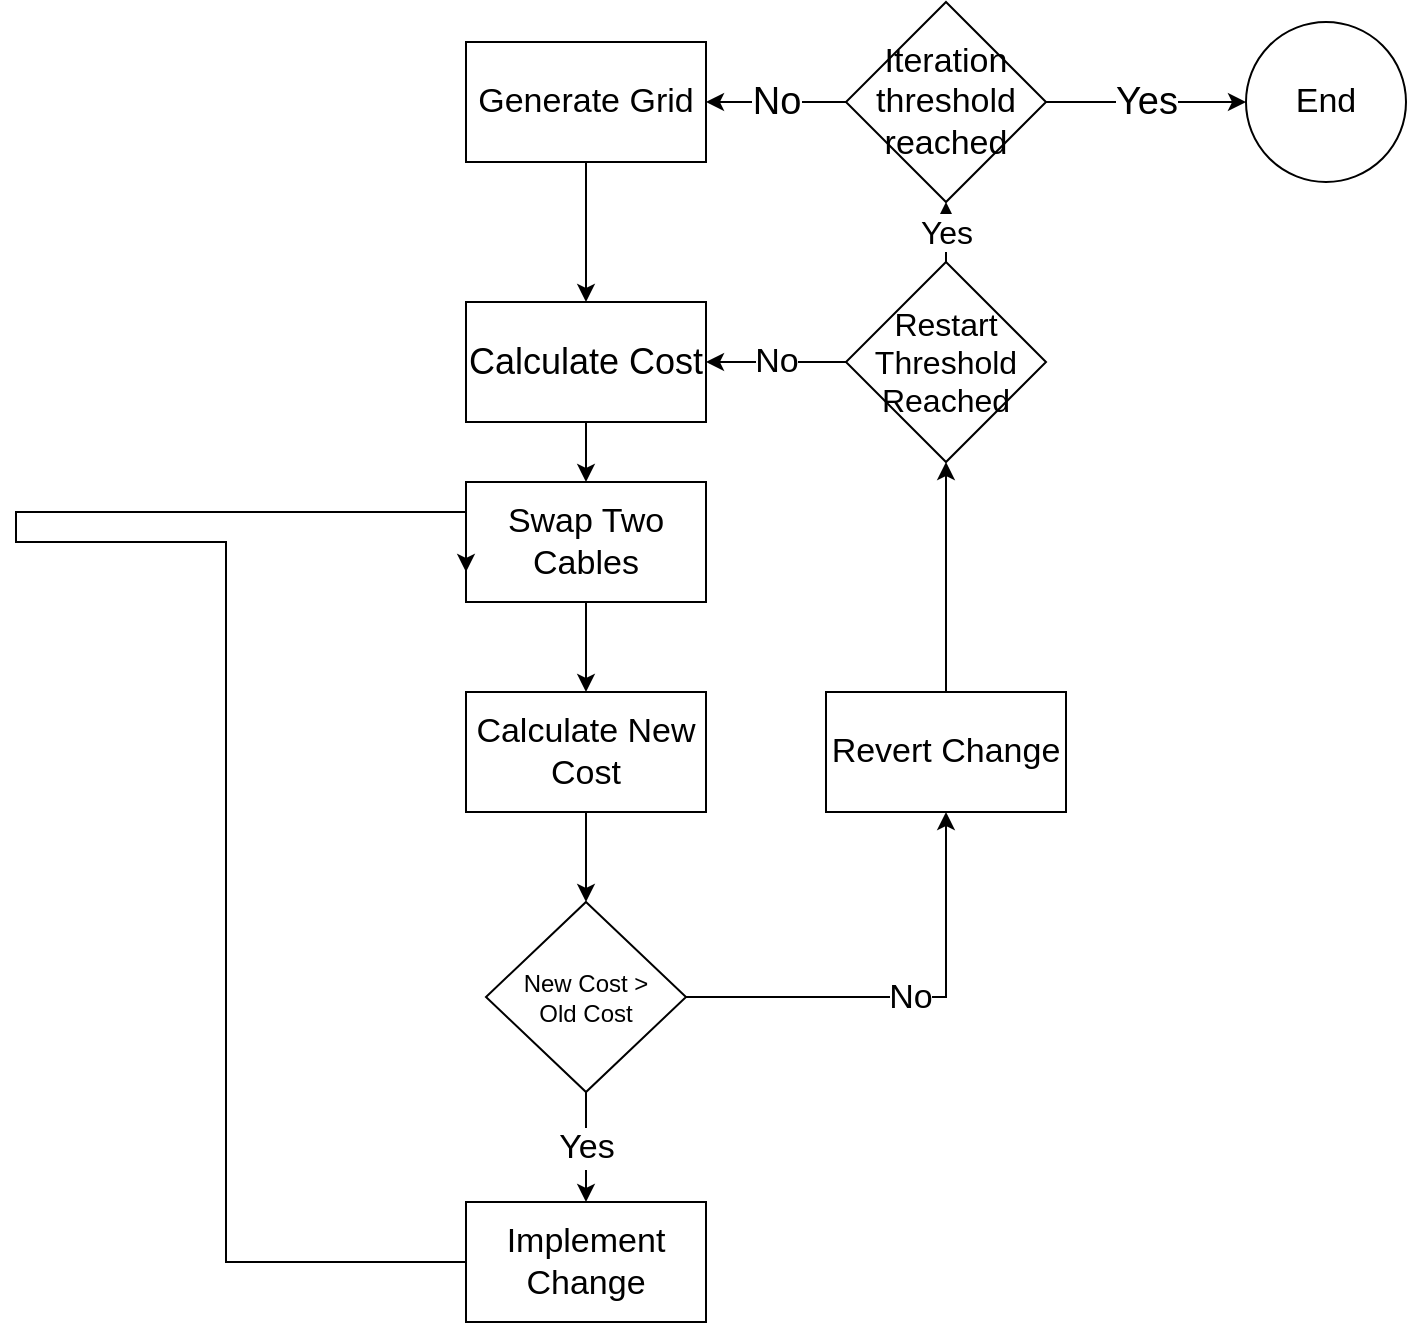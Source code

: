 <mxfile>
    <diagram id="DKoPLOpeEgo6w3Oq9PIt" name="Page-1">
        <mxGraphModel dx="460" dy="571" grid="1" gridSize="15" guides="1" tooltips="1" connect="1" arrows="1" fold="1" page="1" pageScale="1" pageWidth="2000" pageHeight="2000" math="0" shadow="0">
            <root>
                <mxCell id="0"/>
                <mxCell id="1" parent="0"/>
                <mxCell id="qQkbFg-xFr4PaiN7kckC-26" style="edgeStyle=orthogonalEdgeStyle;rounded=0;orthogonalLoop=1;jettySize=auto;html=1;fontSize=16;" parent="1" source="qQkbFg-xFr4PaiN7kckC-1" target="qQkbFg-xFr4PaiN7kckC-4" edge="1">
                    <mxGeometry relative="1" as="geometry"/>
                </mxCell>
                <mxCell id="qQkbFg-xFr4PaiN7kckC-1" value="&lt;font style=&quot;font-size: 17px;&quot;&gt;Generate Grid&lt;/font&gt;" style="rounded=0;whiteSpace=wrap;html=1;" parent="1" vertex="1">
                    <mxGeometry x="570" y="260" width="120" height="60" as="geometry"/>
                </mxCell>
                <mxCell id="qQkbFg-xFr4PaiN7kckC-33" style="edgeStyle=orthogonalEdgeStyle;rounded=0;orthogonalLoop=1;jettySize=auto;html=1;fontSize=13;" parent="1" source="qQkbFg-xFr4PaiN7kckC-2" target="qQkbFg-xFr4PaiN7kckC-5" edge="1">
                    <mxGeometry relative="1" as="geometry"/>
                </mxCell>
                <mxCell id="qQkbFg-xFr4PaiN7kckC-2" value="&lt;font style=&quot;font-size: 17px;&quot;&gt;Swap Two Cables&lt;/font&gt;" style="rounded=0;whiteSpace=wrap;html=1;" parent="1" vertex="1">
                    <mxGeometry x="570" y="480" width="120" height="60" as="geometry"/>
                </mxCell>
                <mxCell id="qQkbFg-xFr4PaiN7kckC-31" style="edgeStyle=orthogonalEdgeStyle;rounded=0;orthogonalLoop=1;jettySize=auto;html=1;fontSize=16;" parent="1" source="qQkbFg-xFr4PaiN7kckC-4" target="qQkbFg-xFr4PaiN7kckC-2" edge="1">
                    <mxGeometry relative="1" as="geometry"/>
                </mxCell>
                <mxCell id="qQkbFg-xFr4PaiN7kckC-4" value="&lt;font style=&quot;font-size: 18px;&quot;&gt;Calculate Cost&lt;/font&gt;" style="rounded=0;whiteSpace=wrap;html=1;" parent="1" vertex="1">
                    <mxGeometry x="570" y="390" width="120" height="60" as="geometry"/>
                </mxCell>
                <mxCell id="qQkbFg-xFr4PaiN7kckC-34" style="edgeStyle=orthogonalEdgeStyle;rounded=0;orthogonalLoop=1;jettySize=auto;html=1;fontSize=13;" parent="1" source="qQkbFg-xFr4PaiN7kckC-5" target="qQkbFg-xFr4PaiN7kckC-6" edge="1">
                    <mxGeometry relative="1" as="geometry"/>
                </mxCell>
                <mxCell id="qQkbFg-xFr4PaiN7kckC-5" value="&lt;font style=&quot;font-size: 17px;&quot;&gt;Calculate New Cost&lt;/font&gt;" style="rounded=0;whiteSpace=wrap;html=1;" parent="1" vertex="1">
                    <mxGeometry x="570" y="585" width="120" height="60" as="geometry"/>
                </mxCell>
                <mxCell id="qQkbFg-xFr4PaiN7kckC-9" value="&lt;font style=&quot;font-size: 17px;&quot;&gt;Yes&lt;/font&gt;" style="edgeStyle=orthogonalEdgeStyle;rounded=0;orthogonalLoop=1;jettySize=auto;html=1;entryX=0.5;entryY=0;entryDx=0;entryDy=0;" parent="1" source="qQkbFg-xFr4PaiN7kckC-6" target="qQkbFg-xFr4PaiN7kckC-8" edge="1">
                    <mxGeometry relative="1" as="geometry"/>
                </mxCell>
                <mxCell id="qQkbFg-xFr4PaiN7kckC-15" value="No" style="edgeStyle=orthogonalEdgeStyle;rounded=0;orthogonalLoop=1;jettySize=auto;html=1;exitX=1;exitY=0.5;exitDx=0;exitDy=0;entryX=0.5;entryY=1;entryDx=0;entryDy=0;fontSize=17;" parent="1" source="qQkbFg-xFr4PaiN7kckC-6" target="qQkbFg-xFr4PaiN7kckC-12" edge="1">
                    <mxGeometry relative="1" as="geometry"/>
                </mxCell>
                <mxCell id="qQkbFg-xFr4PaiN7kckC-6" value="&lt;div&gt;New Cost &amp;gt;&lt;/div&gt;&lt;div&gt;Old Cost&lt;br&gt;&lt;/div&gt;" style="rhombus;whiteSpace=wrap;html=1;" parent="1" vertex="1">
                    <mxGeometry x="580" y="690" width="100" height="95" as="geometry"/>
                </mxCell>
                <mxCell id="qQkbFg-xFr4PaiN7kckC-30" style="edgeStyle=orthogonalEdgeStyle;rounded=0;orthogonalLoop=1;jettySize=auto;html=1;fontSize=16;entryX=0;entryY=0.75;entryDx=0;entryDy=0;" parent="1" source="qQkbFg-xFr4PaiN7kckC-8" edge="1" target="qQkbFg-xFr4PaiN7kckC-2">
                    <mxGeometry relative="1" as="geometry">
                        <Array as="points">
                            <mxPoint x="450" y="870"/>
                            <mxPoint x="450" y="510"/>
                            <mxPoint x="345" y="510"/>
                            <mxPoint x="345" y="495"/>
                            <mxPoint x="570" y="495"/>
                        </Array>
                        <mxPoint x="345" y="360" as="targetPoint"/>
                    </mxGeometry>
                </mxCell>
                <mxCell id="qQkbFg-xFr4PaiN7kckC-8" value="&lt;font style=&quot;font-size: 17px;&quot;&gt;Implement Change&lt;/font&gt;" style="rounded=0;whiteSpace=wrap;html=1;" parent="1" vertex="1">
                    <mxGeometry x="570" y="840" width="120" height="60" as="geometry"/>
                </mxCell>
                <mxCell id="qQkbFg-xFr4PaiN7kckC-18" style="edgeStyle=orthogonalEdgeStyle;rounded=0;orthogonalLoop=1;jettySize=auto;html=1;fontSize=17;" parent="1" source="qQkbFg-xFr4PaiN7kckC-12" target="qQkbFg-xFr4PaiN7kckC-16" edge="1">
                    <mxGeometry relative="1" as="geometry"/>
                </mxCell>
                <mxCell id="qQkbFg-xFr4PaiN7kckC-12" value="&lt;font style=&quot;font-size: 17px;&quot;&gt;Revert Change&lt;br&gt;&lt;/font&gt;" style="rounded=0;whiteSpace=wrap;html=1;" parent="1" vertex="1">
                    <mxGeometry x="750" y="585" width="120" height="60" as="geometry"/>
                </mxCell>
                <mxCell id="qQkbFg-xFr4PaiN7kckC-17" value="No" style="edgeStyle=orthogonalEdgeStyle;rounded=0;orthogonalLoop=1;jettySize=auto;html=1;entryX=1;entryY=0.5;entryDx=0;entryDy=0;fontSize=17;" parent="1" source="qQkbFg-xFr4PaiN7kckC-16" target="qQkbFg-xFr4PaiN7kckC-4" edge="1">
                    <mxGeometry relative="1" as="geometry"/>
                </mxCell>
                <mxCell id="qQkbFg-xFr4PaiN7kckC-25" value="Yes" style="edgeStyle=orthogonalEdgeStyle;rounded=0;orthogonalLoop=1;jettySize=auto;html=1;fontSize=16;" parent="1" source="qQkbFg-xFr4PaiN7kckC-16" target="qQkbFg-xFr4PaiN7kckC-21" edge="1">
                    <mxGeometry relative="1" as="geometry"/>
                </mxCell>
                <mxCell id="qQkbFg-xFr4PaiN7kckC-16" value="&lt;div style=&quot;font-size: 16px;&quot;&gt;&lt;font style=&quot;font-size: 16px;&quot;&gt;Restart&lt;/font&gt;&lt;/div&gt;&lt;div style=&quot;font-size: 16px;&quot;&gt;&lt;font style=&quot;font-size: 16px;&quot;&gt;Threshold&lt;/font&gt;&lt;/div&gt;&lt;div style=&quot;font-size: 16px;&quot;&gt;&lt;font style=&quot;font-size: 16px;&quot;&gt;Reached&lt;br&gt;&lt;/font&gt;&lt;/div&gt;" style="rhombus;whiteSpace=wrap;html=1;fontSize=17;" parent="1" vertex="1">
                    <mxGeometry x="760" y="370" width="100" height="100" as="geometry"/>
                </mxCell>
                <mxCell id="qQkbFg-xFr4PaiN7kckC-19" value="End" style="ellipse;whiteSpace=wrap;html=1;aspect=fixed;fontSize=17;" parent="1" vertex="1">
                    <mxGeometry x="960" y="250" width="80" height="80" as="geometry"/>
                </mxCell>
                <mxCell id="qQkbFg-xFr4PaiN7kckC-23" value="Yes" style="edgeStyle=orthogonalEdgeStyle;rounded=0;orthogonalLoop=1;jettySize=auto;html=1;entryX=0;entryY=0.5;entryDx=0;entryDy=0;fontSize=19;" parent="1" source="qQkbFg-xFr4PaiN7kckC-21" target="qQkbFg-xFr4PaiN7kckC-19" edge="1">
                    <mxGeometry relative="1" as="geometry"/>
                </mxCell>
                <mxCell id="qQkbFg-xFr4PaiN7kckC-24" value="No" style="edgeStyle=orthogonalEdgeStyle;rounded=0;orthogonalLoop=1;jettySize=auto;html=1;fontSize=19;" parent="1" source="qQkbFg-xFr4PaiN7kckC-21" target="qQkbFg-xFr4PaiN7kckC-1" edge="1">
                    <mxGeometry relative="1" as="geometry"/>
                </mxCell>
                <mxCell id="qQkbFg-xFr4PaiN7kckC-21" value="Iteration threshold reached" style="rhombus;whiteSpace=wrap;html=1;fontSize=17;" parent="1" vertex="1">
                    <mxGeometry x="760" y="240" width="100" height="100" as="geometry"/>
                </mxCell>
            </root>
        </mxGraphModel>
    </diagram>
</mxfile>